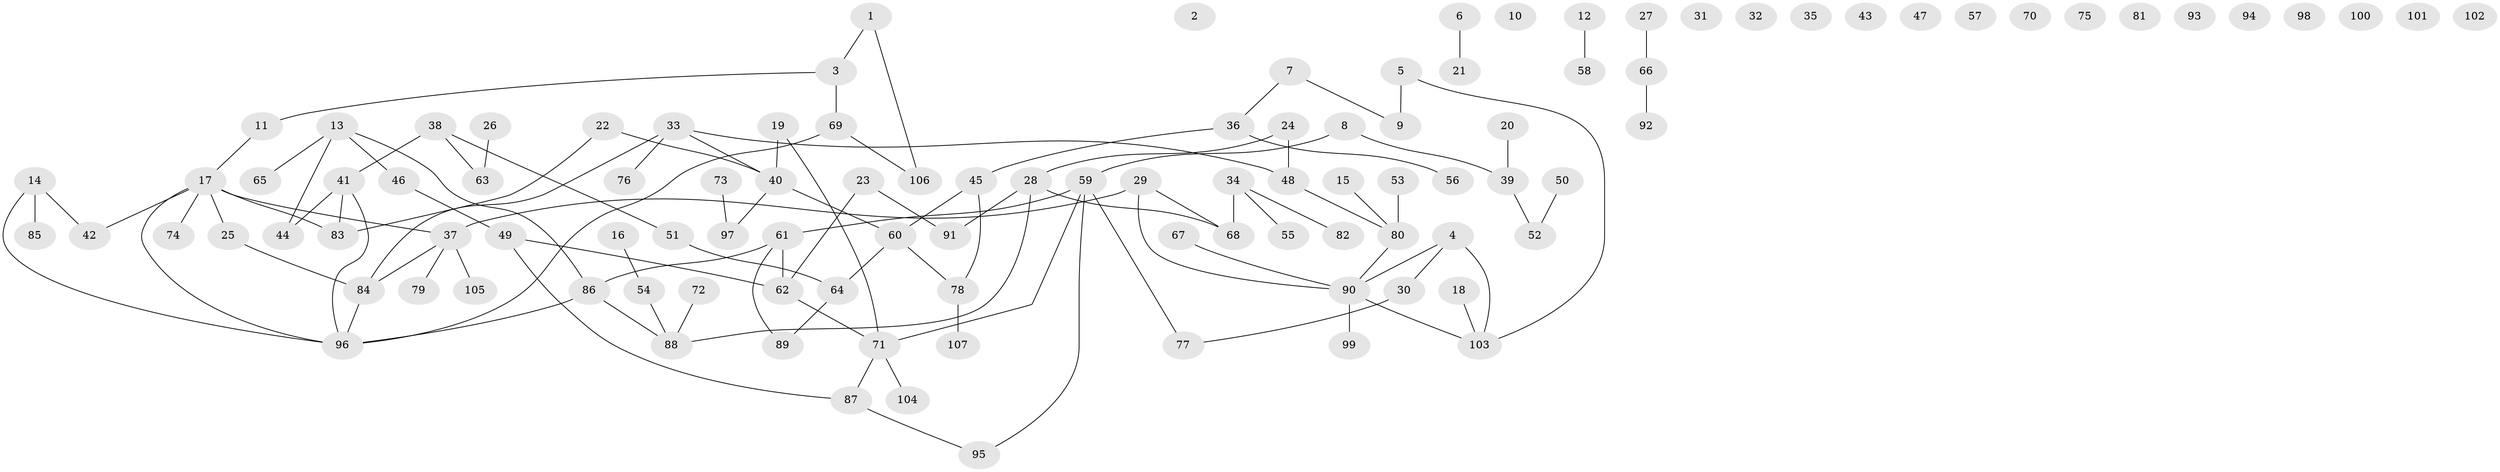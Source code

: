 // coarse degree distribution, {2: 0.17391304347826086, 1: 0.34782608695652173, 4: 0.13043478260869565, 3: 0.17391304347826086, 7: 0.13043478260869565, 9: 0.043478260869565216}
// Generated by graph-tools (version 1.1) at 2025/35/03/04/25 23:35:51]
// undirected, 107 vertices, 109 edges
graph export_dot {
  node [color=gray90,style=filled];
  1;
  2;
  3;
  4;
  5;
  6;
  7;
  8;
  9;
  10;
  11;
  12;
  13;
  14;
  15;
  16;
  17;
  18;
  19;
  20;
  21;
  22;
  23;
  24;
  25;
  26;
  27;
  28;
  29;
  30;
  31;
  32;
  33;
  34;
  35;
  36;
  37;
  38;
  39;
  40;
  41;
  42;
  43;
  44;
  45;
  46;
  47;
  48;
  49;
  50;
  51;
  52;
  53;
  54;
  55;
  56;
  57;
  58;
  59;
  60;
  61;
  62;
  63;
  64;
  65;
  66;
  67;
  68;
  69;
  70;
  71;
  72;
  73;
  74;
  75;
  76;
  77;
  78;
  79;
  80;
  81;
  82;
  83;
  84;
  85;
  86;
  87;
  88;
  89;
  90;
  91;
  92;
  93;
  94;
  95;
  96;
  97;
  98;
  99;
  100;
  101;
  102;
  103;
  104;
  105;
  106;
  107;
  1 -- 3;
  1 -- 106;
  3 -- 11;
  3 -- 69;
  4 -- 30;
  4 -- 90;
  4 -- 103;
  5 -- 9;
  5 -- 103;
  6 -- 21;
  7 -- 9;
  7 -- 36;
  8 -- 39;
  8 -- 59;
  11 -- 17;
  12 -- 58;
  13 -- 44;
  13 -- 46;
  13 -- 65;
  13 -- 86;
  14 -- 42;
  14 -- 85;
  14 -- 96;
  15 -- 80;
  16 -- 54;
  17 -- 25;
  17 -- 37;
  17 -- 42;
  17 -- 74;
  17 -- 83;
  17 -- 96;
  18 -- 103;
  19 -- 40;
  19 -- 71;
  20 -- 39;
  22 -- 40;
  22 -- 83;
  23 -- 62;
  23 -- 91;
  24 -- 28;
  24 -- 48;
  25 -- 84;
  26 -- 63;
  27 -- 66;
  28 -- 68;
  28 -- 88;
  28 -- 91;
  29 -- 37;
  29 -- 68;
  29 -- 90;
  30 -- 77;
  33 -- 40;
  33 -- 48;
  33 -- 76;
  33 -- 84;
  34 -- 55;
  34 -- 68;
  34 -- 82;
  36 -- 45;
  36 -- 56;
  37 -- 79;
  37 -- 84;
  37 -- 105;
  38 -- 41;
  38 -- 51;
  38 -- 63;
  39 -- 52;
  40 -- 60;
  40 -- 97;
  41 -- 44;
  41 -- 83;
  41 -- 96;
  45 -- 60;
  45 -- 78;
  46 -- 49;
  48 -- 80;
  49 -- 62;
  49 -- 87;
  50 -- 52;
  51 -- 64;
  53 -- 80;
  54 -- 88;
  59 -- 61;
  59 -- 71;
  59 -- 77;
  59 -- 95;
  60 -- 64;
  60 -- 78;
  61 -- 62;
  61 -- 86;
  61 -- 89;
  62 -- 71;
  64 -- 89;
  66 -- 92;
  67 -- 90;
  69 -- 96;
  69 -- 106;
  71 -- 87;
  71 -- 104;
  72 -- 88;
  73 -- 97;
  78 -- 107;
  80 -- 90;
  84 -- 96;
  86 -- 88;
  86 -- 96;
  87 -- 95;
  90 -- 99;
  90 -- 103;
}
